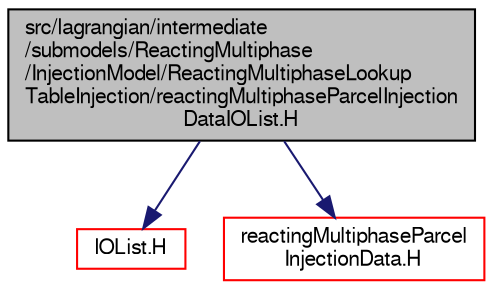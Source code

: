 digraph "src/lagrangian/intermediate/submodels/ReactingMultiphase/InjectionModel/ReactingMultiphaseLookupTableInjection/reactingMultiphaseParcelInjectionDataIOList.H"
{
  bgcolor="transparent";
  edge [fontname="FreeSans",fontsize="10",labelfontname="FreeSans",labelfontsize="10"];
  node [fontname="FreeSans",fontsize="10",shape=record];
  Node0 [label="src/lagrangian/intermediate\l/submodels/ReactingMultiphase\l/InjectionModel/ReactingMultiphaseLookup\lTableInjection/reactingMultiphaseParcelInjection\lDataIOList.H",height=0.2,width=0.4,color="black", fillcolor="grey75", style="filled", fontcolor="black"];
  Node0 -> Node1 [color="midnightblue",fontsize="10",style="solid",fontname="FreeSans"];
  Node1 [label="IOList.H",height=0.2,width=0.4,color="red",URL="$a09038.html"];
  Node0 -> Node69 [color="midnightblue",fontsize="10",style="solid",fontname="FreeSans"];
  Node69 [label="reactingMultiphaseParcel\lInjectionData.H",height=0.2,width=0.4,color="red",URL="$a06278.html"];
}
